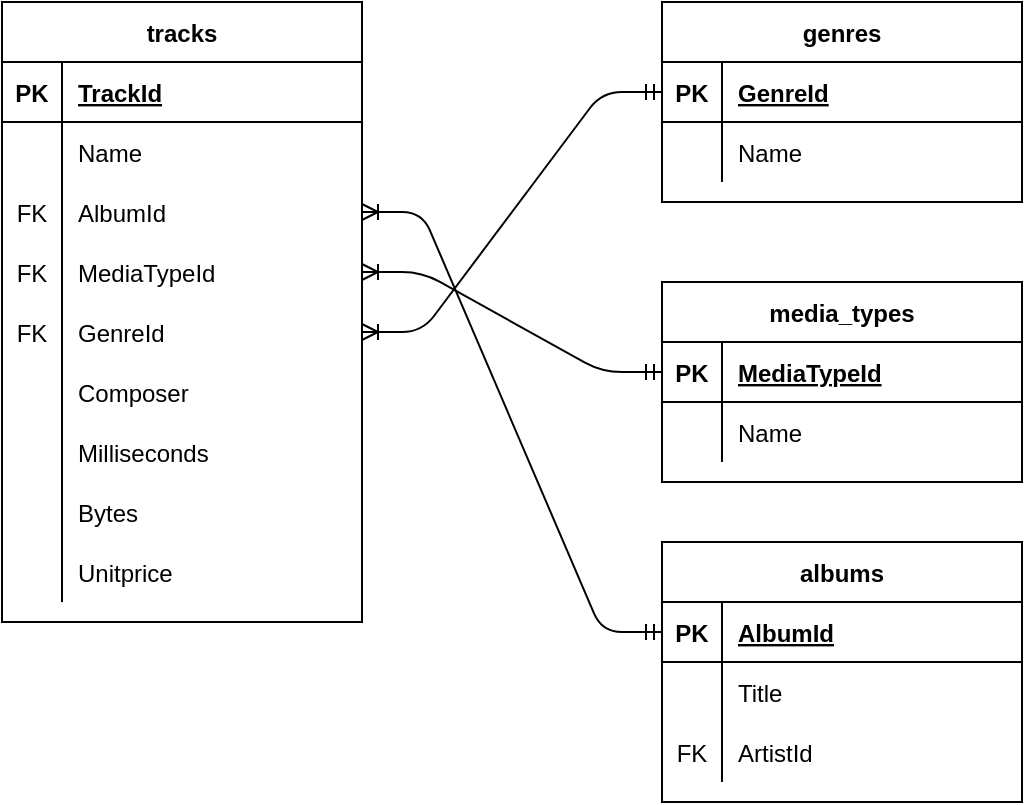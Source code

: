 <mxfile version="15.2.9" type="github"><diagram id="yR4d1iTEHQDao3Z-LqVD" name="Page-1"><mxGraphModel dx="942" dy="642" grid="1" gridSize="10" guides="1" tooltips="1" connect="1" arrows="1" fold="1" page="1" pageScale="1" pageWidth="827" pageHeight="1169" math="0" shadow="0"><root><mxCell id="0"/><mxCell id="1" parent="0"/><mxCell id="NXmNInY4wyjuk18_pLc1-1" value="tracks" style="shape=table;startSize=30;container=1;collapsible=1;childLayout=tableLayout;fixedRows=1;rowLines=0;fontStyle=1;align=center;resizeLast=1;" parent="1" vertex="1"><mxGeometry x="50" y="50" width="180" height="310" as="geometry"/></mxCell><mxCell id="NXmNInY4wyjuk18_pLc1-2" value="" style="shape=partialRectangle;collapsible=0;dropTarget=0;pointerEvents=0;fillColor=none;top=0;left=0;bottom=1;right=0;points=[[0,0.5],[1,0.5]];portConstraint=eastwest;" parent="NXmNInY4wyjuk18_pLc1-1" vertex="1"><mxGeometry y="30" width="180" height="30" as="geometry"/></mxCell><mxCell id="NXmNInY4wyjuk18_pLc1-3" value="PK" style="shape=partialRectangle;connectable=0;fillColor=none;top=0;left=0;bottom=0;right=0;fontStyle=1;overflow=hidden;" parent="NXmNInY4wyjuk18_pLc1-2" vertex="1"><mxGeometry width="30" height="30" as="geometry"><mxRectangle width="30" height="30" as="alternateBounds"/></mxGeometry></mxCell><mxCell id="NXmNInY4wyjuk18_pLc1-4" value="TrackId" style="shape=partialRectangle;connectable=0;fillColor=none;top=0;left=0;bottom=0;right=0;align=left;spacingLeft=6;fontStyle=5;overflow=hidden;" parent="NXmNInY4wyjuk18_pLc1-2" vertex="1"><mxGeometry x="30" width="150" height="30" as="geometry"><mxRectangle width="150" height="30" as="alternateBounds"/></mxGeometry></mxCell><mxCell id="NXmNInY4wyjuk18_pLc1-5" value="" style="shape=partialRectangle;collapsible=0;dropTarget=0;pointerEvents=0;fillColor=none;top=0;left=0;bottom=0;right=0;points=[[0,0.5],[1,0.5]];portConstraint=eastwest;" parent="NXmNInY4wyjuk18_pLc1-1" vertex="1"><mxGeometry y="60" width="180" height="30" as="geometry"/></mxCell><mxCell id="NXmNInY4wyjuk18_pLc1-6" value="" style="shape=partialRectangle;connectable=0;fillColor=none;top=0;left=0;bottom=0;right=0;editable=1;overflow=hidden;" parent="NXmNInY4wyjuk18_pLc1-5" vertex="1"><mxGeometry width="30" height="30" as="geometry"><mxRectangle width="30" height="30" as="alternateBounds"/></mxGeometry></mxCell><mxCell id="NXmNInY4wyjuk18_pLc1-7" value="Name" style="shape=partialRectangle;connectable=0;fillColor=none;top=0;left=0;bottom=0;right=0;align=left;spacingLeft=6;overflow=hidden;" parent="NXmNInY4wyjuk18_pLc1-5" vertex="1"><mxGeometry x="30" width="150" height="30" as="geometry"><mxRectangle width="150" height="30" as="alternateBounds"/></mxGeometry></mxCell><mxCell id="NXmNInY4wyjuk18_pLc1-8" value="" style="shape=partialRectangle;collapsible=0;dropTarget=0;pointerEvents=0;fillColor=none;top=0;left=0;bottom=0;right=0;points=[[0,0.5],[1,0.5]];portConstraint=eastwest;" parent="NXmNInY4wyjuk18_pLc1-1" vertex="1"><mxGeometry y="90" width="180" height="30" as="geometry"/></mxCell><mxCell id="NXmNInY4wyjuk18_pLc1-9" value="FK" style="shape=partialRectangle;connectable=0;fillColor=none;top=0;left=0;bottom=0;right=0;editable=1;overflow=hidden;" parent="NXmNInY4wyjuk18_pLc1-8" vertex="1"><mxGeometry width="30" height="30" as="geometry"><mxRectangle width="30" height="30" as="alternateBounds"/></mxGeometry></mxCell><mxCell id="NXmNInY4wyjuk18_pLc1-10" value="AlbumId" style="shape=partialRectangle;connectable=0;fillColor=none;top=0;left=0;bottom=0;right=0;align=left;spacingLeft=6;overflow=hidden;" parent="NXmNInY4wyjuk18_pLc1-8" vertex="1"><mxGeometry x="30" width="150" height="30" as="geometry"><mxRectangle width="150" height="30" as="alternateBounds"/></mxGeometry></mxCell><mxCell id="NXmNInY4wyjuk18_pLc1-11" value="" style="shape=partialRectangle;collapsible=0;dropTarget=0;pointerEvents=0;fillColor=none;top=0;left=0;bottom=0;right=0;points=[[0,0.5],[1,0.5]];portConstraint=eastwest;" parent="NXmNInY4wyjuk18_pLc1-1" vertex="1"><mxGeometry y="120" width="180" height="30" as="geometry"/></mxCell><mxCell id="NXmNInY4wyjuk18_pLc1-12" value="FK" style="shape=partialRectangle;connectable=0;fillColor=none;top=0;left=0;bottom=0;right=0;editable=1;overflow=hidden;" parent="NXmNInY4wyjuk18_pLc1-11" vertex="1"><mxGeometry width="30" height="30" as="geometry"><mxRectangle width="30" height="30" as="alternateBounds"/></mxGeometry></mxCell><mxCell id="NXmNInY4wyjuk18_pLc1-13" value="MediaTypeId" style="shape=partialRectangle;connectable=0;fillColor=none;top=0;left=0;bottom=0;right=0;align=left;spacingLeft=6;overflow=hidden;" parent="NXmNInY4wyjuk18_pLc1-11" vertex="1"><mxGeometry x="30" width="150" height="30" as="geometry"><mxRectangle width="150" height="30" as="alternateBounds"/></mxGeometry></mxCell><mxCell id="NXmNInY4wyjuk18_pLc1-14" value="" style="shape=partialRectangle;collapsible=0;dropTarget=0;pointerEvents=0;fillColor=none;top=0;left=0;bottom=0;right=0;points=[[0,0.5],[1,0.5]];portConstraint=eastwest;" parent="NXmNInY4wyjuk18_pLc1-1" vertex="1"><mxGeometry y="150" width="180" height="30" as="geometry"/></mxCell><mxCell id="NXmNInY4wyjuk18_pLc1-15" value="FK" style="shape=partialRectangle;connectable=0;fillColor=none;top=0;left=0;bottom=0;right=0;editable=1;overflow=hidden;" parent="NXmNInY4wyjuk18_pLc1-14" vertex="1"><mxGeometry width="30" height="30" as="geometry"><mxRectangle width="30" height="30" as="alternateBounds"/></mxGeometry></mxCell><mxCell id="NXmNInY4wyjuk18_pLc1-16" value="GenreId" style="shape=partialRectangle;connectable=0;fillColor=none;top=0;left=0;bottom=0;right=0;align=left;spacingLeft=6;overflow=hidden;" parent="NXmNInY4wyjuk18_pLc1-14" vertex="1"><mxGeometry x="30" width="150" height="30" as="geometry"><mxRectangle width="150" height="30" as="alternateBounds"/></mxGeometry></mxCell><mxCell id="Tcwla8FQEMrcRPD8EVWL-2" value="" style="shape=partialRectangle;collapsible=0;dropTarget=0;pointerEvents=0;fillColor=none;top=0;left=0;bottom=0;right=0;points=[[0,0.5],[1,0.5]];portConstraint=eastwest;" parent="NXmNInY4wyjuk18_pLc1-1" vertex="1"><mxGeometry y="180" width="180" height="30" as="geometry"/></mxCell><mxCell id="Tcwla8FQEMrcRPD8EVWL-3" value="" style="shape=partialRectangle;connectable=0;fillColor=none;top=0;left=0;bottom=0;right=0;editable=1;overflow=hidden;" parent="Tcwla8FQEMrcRPD8EVWL-2" vertex="1"><mxGeometry width="30" height="30" as="geometry"><mxRectangle width="30" height="30" as="alternateBounds"/></mxGeometry></mxCell><mxCell id="Tcwla8FQEMrcRPD8EVWL-4" value="Composer" style="shape=partialRectangle;connectable=0;fillColor=none;top=0;left=0;bottom=0;right=0;align=left;spacingLeft=6;overflow=hidden;" parent="Tcwla8FQEMrcRPD8EVWL-2" vertex="1"><mxGeometry x="30" width="150" height="30" as="geometry"><mxRectangle width="150" height="30" as="alternateBounds"/></mxGeometry></mxCell><mxCell id="Tcwla8FQEMrcRPD8EVWL-5" value="" style="shape=partialRectangle;collapsible=0;dropTarget=0;pointerEvents=0;fillColor=none;top=0;left=0;bottom=0;right=0;points=[[0,0.5],[1,0.5]];portConstraint=eastwest;" parent="NXmNInY4wyjuk18_pLc1-1" vertex="1"><mxGeometry y="210" width="180" height="30" as="geometry"/></mxCell><mxCell id="Tcwla8FQEMrcRPD8EVWL-6" value="" style="shape=partialRectangle;connectable=0;fillColor=none;top=0;left=0;bottom=0;right=0;editable=1;overflow=hidden;" parent="Tcwla8FQEMrcRPD8EVWL-5" vertex="1"><mxGeometry width="30" height="30" as="geometry"><mxRectangle width="30" height="30" as="alternateBounds"/></mxGeometry></mxCell><mxCell id="Tcwla8FQEMrcRPD8EVWL-7" value="Milliseconds" style="shape=partialRectangle;connectable=0;fillColor=none;top=0;left=0;bottom=0;right=0;align=left;spacingLeft=6;overflow=hidden;" parent="Tcwla8FQEMrcRPD8EVWL-5" vertex="1"><mxGeometry x="30" width="150" height="30" as="geometry"><mxRectangle width="150" height="30" as="alternateBounds"/></mxGeometry></mxCell><mxCell id="Tcwla8FQEMrcRPD8EVWL-8" value="" style="shape=partialRectangle;collapsible=0;dropTarget=0;pointerEvents=0;fillColor=none;top=0;left=0;bottom=0;right=0;points=[[0,0.5],[1,0.5]];portConstraint=eastwest;" parent="NXmNInY4wyjuk18_pLc1-1" vertex="1"><mxGeometry y="240" width="180" height="30" as="geometry"/></mxCell><mxCell id="Tcwla8FQEMrcRPD8EVWL-9" value="" style="shape=partialRectangle;connectable=0;fillColor=none;top=0;left=0;bottom=0;right=0;editable=1;overflow=hidden;" parent="Tcwla8FQEMrcRPD8EVWL-8" vertex="1"><mxGeometry width="30" height="30" as="geometry"><mxRectangle width="30" height="30" as="alternateBounds"/></mxGeometry></mxCell><mxCell id="Tcwla8FQEMrcRPD8EVWL-10" value="Bytes" style="shape=partialRectangle;connectable=0;fillColor=none;top=0;left=0;bottom=0;right=0;align=left;spacingLeft=6;overflow=hidden;" parent="Tcwla8FQEMrcRPD8EVWL-8" vertex="1"><mxGeometry x="30" width="150" height="30" as="geometry"><mxRectangle width="150" height="30" as="alternateBounds"/></mxGeometry></mxCell><mxCell id="Tcwla8FQEMrcRPD8EVWL-14" value="" style="shape=partialRectangle;collapsible=0;dropTarget=0;pointerEvents=0;fillColor=none;top=0;left=0;bottom=0;right=0;points=[[0,0.5],[1,0.5]];portConstraint=eastwest;" parent="NXmNInY4wyjuk18_pLc1-1" vertex="1"><mxGeometry y="270" width="180" height="30" as="geometry"/></mxCell><mxCell id="Tcwla8FQEMrcRPD8EVWL-15" value="" style="shape=partialRectangle;connectable=0;fillColor=none;top=0;left=0;bottom=0;right=0;editable=1;overflow=hidden;" parent="Tcwla8FQEMrcRPD8EVWL-14" vertex="1"><mxGeometry width="30" height="30" as="geometry"><mxRectangle width="30" height="30" as="alternateBounds"/></mxGeometry></mxCell><mxCell id="Tcwla8FQEMrcRPD8EVWL-16" value="Unitprice" style="shape=partialRectangle;connectable=0;fillColor=none;top=0;left=0;bottom=0;right=0;align=left;spacingLeft=6;overflow=hidden;" parent="Tcwla8FQEMrcRPD8EVWL-14" vertex="1"><mxGeometry x="30" width="150" height="30" as="geometry"><mxRectangle width="150" height="30" as="alternateBounds"/></mxGeometry></mxCell><mxCell id="Tcwla8FQEMrcRPD8EVWL-17" value="genres" style="shape=table;startSize=30;container=1;collapsible=1;childLayout=tableLayout;fixedRows=1;rowLines=0;fontStyle=1;align=center;resizeLast=1;" parent="1" vertex="1"><mxGeometry x="380" y="50" width="180" height="100" as="geometry"/></mxCell><mxCell id="Tcwla8FQEMrcRPD8EVWL-18" value="" style="shape=partialRectangle;collapsible=0;dropTarget=0;pointerEvents=0;fillColor=none;top=0;left=0;bottom=1;right=0;points=[[0,0.5],[1,0.5]];portConstraint=eastwest;" parent="Tcwla8FQEMrcRPD8EVWL-17" vertex="1"><mxGeometry y="30" width="180" height="30" as="geometry"/></mxCell><mxCell id="Tcwla8FQEMrcRPD8EVWL-19" value="PK" style="shape=partialRectangle;connectable=0;fillColor=none;top=0;left=0;bottom=0;right=0;fontStyle=1;overflow=hidden;" parent="Tcwla8FQEMrcRPD8EVWL-18" vertex="1"><mxGeometry width="30" height="30" as="geometry"><mxRectangle width="30" height="30" as="alternateBounds"/></mxGeometry></mxCell><mxCell id="Tcwla8FQEMrcRPD8EVWL-20" value="GenreId" style="shape=partialRectangle;connectable=0;fillColor=none;top=0;left=0;bottom=0;right=0;align=left;spacingLeft=6;fontStyle=5;overflow=hidden;" parent="Tcwla8FQEMrcRPD8EVWL-18" vertex="1"><mxGeometry x="30" width="150" height="30" as="geometry"><mxRectangle width="150" height="30" as="alternateBounds"/></mxGeometry></mxCell><mxCell id="Tcwla8FQEMrcRPD8EVWL-44" value="" style="shape=partialRectangle;collapsible=0;dropTarget=0;pointerEvents=0;fillColor=none;top=0;left=0;bottom=0;right=0;points=[[0,0.5],[1,0.5]];portConstraint=eastwest;" parent="Tcwla8FQEMrcRPD8EVWL-17" vertex="1"><mxGeometry y="60" width="180" height="30" as="geometry"/></mxCell><mxCell id="Tcwla8FQEMrcRPD8EVWL-45" value="" style="shape=partialRectangle;connectable=0;fillColor=none;top=0;left=0;bottom=0;right=0;editable=1;overflow=hidden;" parent="Tcwla8FQEMrcRPD8EVWL-44" vertex="1"><mxGeometry width="30" height="30" as="geometry"><mxRectangle width="30" height="30" as="alternateBounds"/></mxGeometry></mxCell><mxCell id="Tcwla8FQEMrcRPD8EVWL-46" value="Name" style="shape=partialRectangle;connectable=0;fillColor=none;top=0;left=0;bottom=0;right=0;align=left;spacingLeft=6;overflow=hidden;" parent="Tcwla8FQEMrcRPD8EVWL-44" vertex="1"><mxGeometry x="30" width="150" height="30" as="geometry"><mxRectangle width="150" height="30" as="alternateBounds"/></mxGeometry></mxCell><mxCell id="Tcwla8FQEMrcRPD8EVWL-47" value="media_types" style="shape=table;startSize=30;container=1;collapsible=1;childLayout=tableLayout;fixedRows=1;rowLines=0;fontStyle=1;align=center;resizeLast=1;" parent="1" vertex="1"><mxGeometry x="380" y="190" width="180" height="100" as="geometry"/></mxCell><mxCell id="Tcwla8FQEMrcRPD8EVWL-48" value="" style="shape=partialRectangle;collapsible=0;dropTarget=0;pointerEvents=0;fillColor=none;top=0;left=0;bottom=1;right=0;points=[[0,0.5],[1,0.5]];portConstraint=eastwest;" parent="Tcwla8FQEMrcRPD8EVWL-47" vertex="1"><mxGeometry y="30" width="180" height="30" as="geometry"/></mxCell><mxCell id="Tcwla8FQEMrcRPD8EVWL-49" value="PK" style="shape=partialRectangle;connectable=0;fillColor=none;top=0;left=0;bottom=0;right=0;fontStyle=1;overflow=hidden;" parent="Tcwla8FQEMrcRPD8EVWL-48" vertex="1"><mxGeometry width="30" height="30" as="geometry"><mxRectangle width="30" height="30" as="alternateBounds"/></mxGeometry></mxCell><mxCell id="Tcwla8FQEMrcRPD8EVWL-50" value="MediaTypeId" style="shape=partialRectangle;connectable=0;fillColor=none;top=0;left=0;bottom=0;right=0;align=left;spacingLeft=6;fontStyle=5;overflow=hidden;" parent="Tcwla8FQEMrcRPD8EVWL-48" vertex="1"><mxGeometry x="30" width="150" height="30" as="geometry"><mxRectangle width="150" height="30" as="alternateBounds"/></mxGeometry></mxCell><mxCell id="Tcwla8FQEMrcRPD8EVWL-51" value="" style="shape=partialRectangle;collapsible=0;dropTarget=0;pointerEvents=0;fillColor=none;top=0;left=0;bottom=0;right=0;points=[[0,0.5],[1,0.5]];portConstraint=eastwest;" parent="Tcwla8FQEMrcRPD8EVWL-47" vertex="1"><mxGeometry y="60" width="180" height="30" as="geometry"/></mxCell><mxCell id="Tcwla8FQEMrcRPD8EVWL-52" value="" style="shape=partialRectangle;connectable=0;fillColor=none;top=0;left=0;bottom=0;right=0;editable=1;overflow=hidden;" parent="Tcwla8FQEMrcRPD8EVWL-51" vertex="1"><mxGeometry width="30" height="30" as="geometry"><mxRectangle width="30" height="30" as="alternateBounds"/></mxGeometry></mxCell><mxCell id="Tcwla8FQEMrcRPD8EVWL-53" value="Name" style="shape=partialRectangle;connectable=0;fillColor=none;top=0;left=0;bottom=0;right=0;align=left;spacingLeft=6;overflow=hidden;" parent="Tcwla8FQEMrcRPD8EVWL-51" vertex="1"><mxGeometry x="30" width="150" height="30" as="geometry"><mxRectangle width="150" height="30" as="alternateBounds"/></mxGeometry></mxCell><mxCell id="Tcwla8FQEMrcRPD8EVWL-60" value="" style="edgeStyle=entityRelationEdgeStyle;fontSize=12;html=1;endArrow=ERmandOne;startArrow=ERoneToMany;entryX=0;entryY=0.5;entryDx=0;entryDy=0;startFill=0;" parent="1" source="NXmNInY4wyjuk18_pLc1-11" target="Tcwla8FQEMrcRPD8EVWL-48" edge="1"><mxGeometry width="100" height="100" relative="1" as="geometry"><mxPoint x="230" y="190" as="sourcePoint"/><mxPoint x="330" y="90" as="targetPoint"/></mxGeometry></mxCell><mxCell id="DqzSqAUMMnCMZ5bTP0yT-1" value="albums" style="shape=table;startSize=30;container=1;collapsible=1;childLayout=tableLayout;fixedRows=1;rowLines=0;fontStyle=1;align=center;resizeLast=1;" vertex="1" parent="1"><mxGeometry x="380" y="320" width="180" height="130" as="geometry"/></mxCell><mxCell id="DqzSqAUMMnCMZ5bTP0yT-2" value="" style="shape=partialRectangle;collapsible=0;dropTarget=0;pointerEvents=0;fillColor=none;top=0;left=0;bottom=1;right=0;points=[[0,0.5],[1,0.5]];portConstraint=eastwest;" vertex="1" parent="DqzSqAUMMnCMZ5bTP0yT-1"><mxGeometry y="30" width="180" height="30" as="geometry"/></mxCell><mxCell id="DqzSqAUMMnCMZ5bTP0yT-3" value="PK" style="shape=partialRectangle;connectable=0;fillColor=none;top=0;left=0;bottom=0;right=0;fontStyle=1;overflow=hidden;" vertex="1" parent="DqzSqAUMMnCMZ5bTP0yT-2"><mxGeometry width="30" height="30" as="geometry"><mxRectangle width="30" height="30" as="alternateBounds"/></mxGeometry></mxCell><mxCell id="DqzSqAUMMnCMZ5bTP0yT-4" value="AlbumId" style="shape=partialRectangle;connectable=0;fillColor=none;top=0;left=0;bottom=0;right=0;align=left;spacingLeft=6;fontStyle=5;overflow=hidden;" vertex="1" parent="DqzSqAUMMnCMZ5bTP0yT-2"><mxGeometry x="30" width="150" height="30" as="geometry"><mxRectangle width="150" height="30" as="alternateBounds"/></mxGeometry></mxCell><mxCell id="DqzSqAUMMnCMZ5bTP0yT-5" value="" style="shape=partialRectangle;collapsible=0;dropTarget=0;pointerEvents=0;fillColor=none;top=0;left=0;bottom=0;right=0;points=[[0,0.5],[1,0.5]];portConstraint=eastwest;" vertex="1" parent="DqzSqAUMMnCMZ5bTP0yT-1"><mxGeometry y="60" width="180" height="30" as="geometry"/></mxCell><mxCell id="DqzSqAUMMnCMZ5bTP0yT-6" value="" style="shape=partialRectangle;connectable=0;fillColor=none;top=0;left=0;bottom=0;right=0;editable=1;overflow=hidden;" vertex="1" parent="DqzSqAUMMnCMZ5bTP0yT-5"><mxGeometry width="30" height="30" as="geometry"><mxRectangle width="30" height="30" as="alternateBounds"/></mxGeometry></mxCell><mxCell id="DqzSqAUMMnCMZ5bTP0yT-7" value="Title" style="shape=partialRectangle;connectable=0;fillColor=none;top=0;left=0;bottom=0;right=0;align=left;spacingLeft=6;overflow=hidden;" vertex="1" parent="DqzSqAUMMnCMZ5bTP0yT-5"><mxGeometry x="30" width="150" height="30" as="geometry"><mxRectangle width="150" height="30" as="alternateBounds"/></mxGeometry></mxCell><mxCell id="DqzSqAUMMnCMZ5bTP0yT-8" value="" style="shape=partialRectangle;collapsible=0;dropTarget=0;pointerEvents=0;fillColor=none;top=0;left=0;bottom=0;right=0;points=[[0,0.5],[1,0.5]];portConstraint=eastwest;" vertex="1" parent="DqzSqAUMMnCMZ5bTP0yT-1"><mxGeometry y="90" width="180" height="30" as="geometry"/></mxCell><mxCell id="DqzSqAUMMnCMZ5bTP0yT-9" value="FK" style="shape=partialRectangle;connectable=0;fillColor=none;top=0;left=0;bottom=0;right=0;editable=1;overflow=hidden;" vertex="1" parent="DqzSqAUMMnCMZ5bTP0yT-8"><mxGeometry width="30" height="30" as="geometry"><mxRectangle width="30" height="30" as="alternateBounds"/></mxGeometry></mxCell><mxCell id="DqzSqAUMMnCMZ5bTP0yT-10" value="ArtistId" style="shape=partialRectangle;connectable=0;fillColor=none;top=0;left=0;bottom=0;right=0;align=left;spacingLeft=6;overflow=hidden;" vertex="1" parent="DqzSqAUMMnCMZ5bTP0yT-8"><mxGeometry x="30" width="150" height="30" as="geometry"><mxRectangle width="150" height="30" as="alternateBounds"/></mxGeometry></mxCell><mxCell id="DqzSqAUMMnCMZ5bTP0yT-15" value="" style="edgeStyle=entityRelationEdgeStyle;fontSize=12;html=1;endArrow=ERoneToMany;startArrow=ERmandOne;entryX=1;entryY=0.5;entryDx=0;entryDy=0;exitX=0;exitY=0.5;exitDx=0;exitDy=0;" edge="1" parent="1" source="DqzSqAUMMnCMZ5bTP0yT-2" target="NXmNInY4wyjuk18_pLc1-8"><mxGeometry width="100" height="100" relative="1" as="geometry"><mxPoint x="250" y="400" as="sourcePoint"/><mxPoint x="350" y="300" as="targetPoint"/></mxGeometry></mxCell><mxCell id="DqzSqAUMMnCMZ5bTP0yT-17" value="" style="edgeStyle=entityRelationEdgeStyle;fontSize=12;html=1;endArrow=ERoneToMany;startArrow=ERmandOne;entryX=1;entryY=0.5;entryDx=0;entryDy=0;exitX=0;exitY=0.5;exitDx=0;exitDy=0;" edge="1" parent="1" source="Tcwla8FQEMrcRPD8EVWL-18" target="NXmNInY4wyjuk18_pLc1-14"><mxGeometry width="100" height="100" relative="1" as="geometry"><mxPoint x="300" y="340" as="sourcePoint"/><mxPoint x="320" y="190" as="targetPoint"/></mxGeometry></mxCell></root></mxGraphModel></diagram></mxfile>